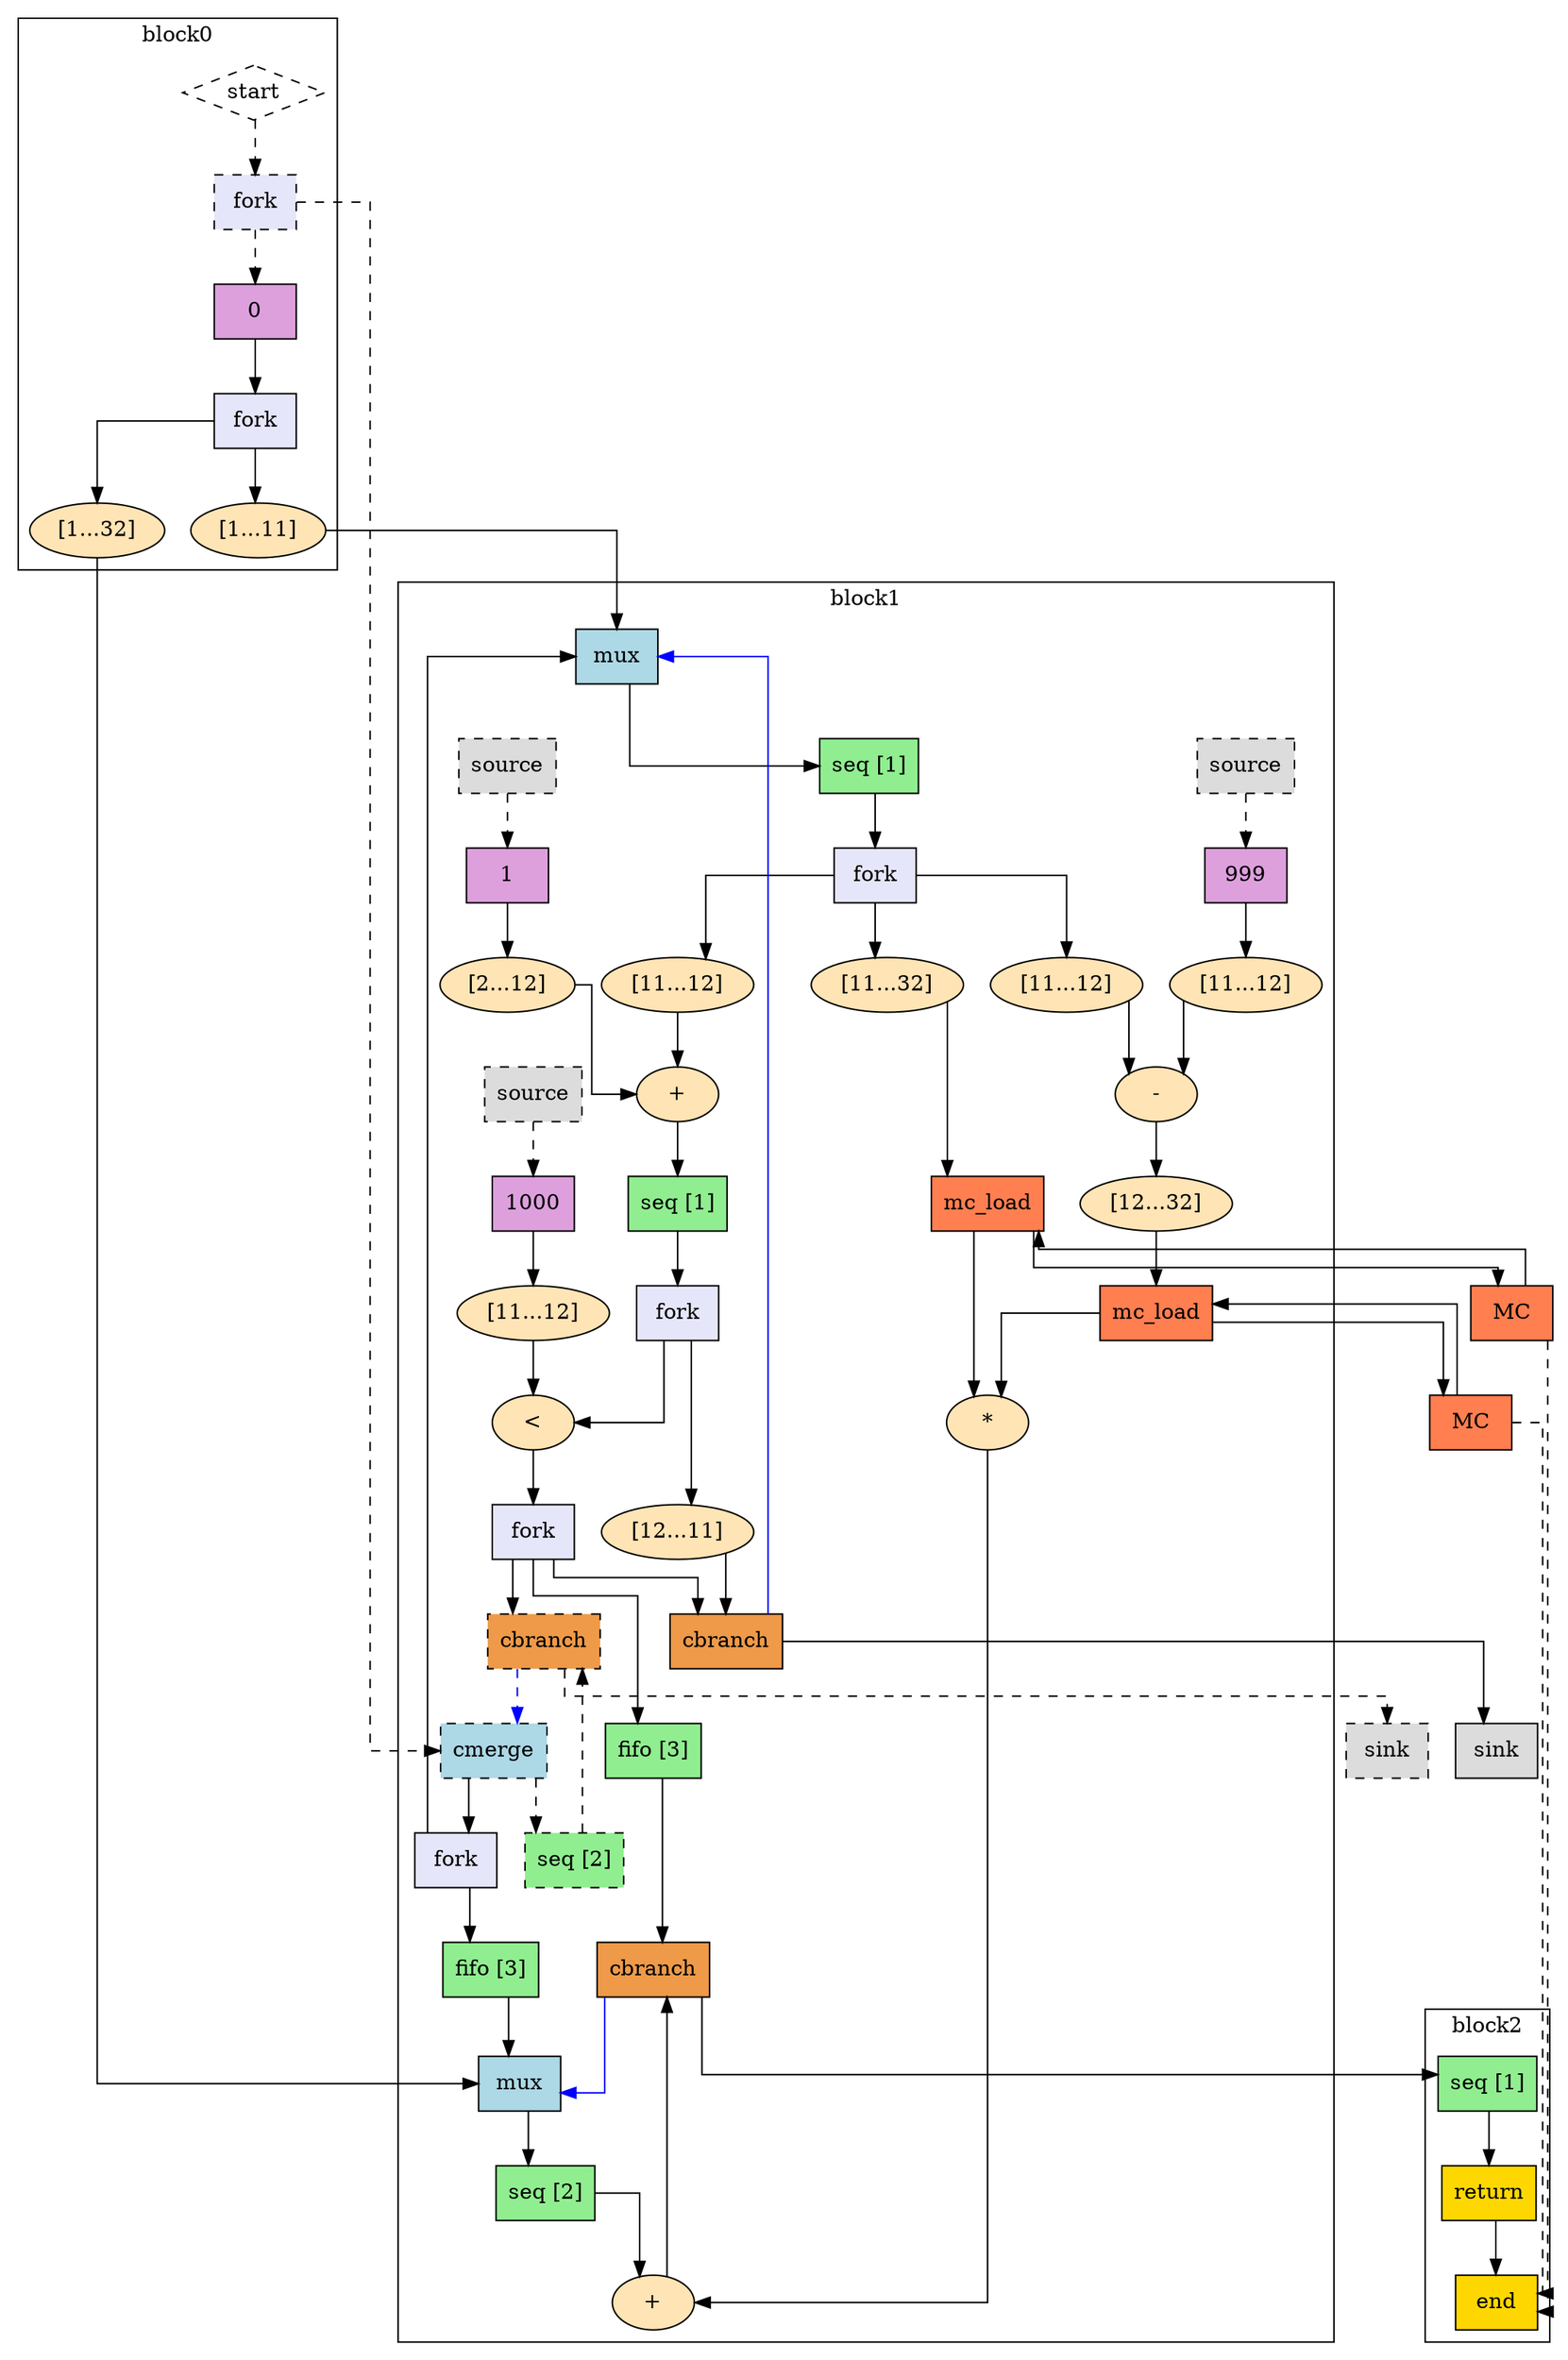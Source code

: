Digraph G {
  splines=ortho;
  compound=true; // Allow edges between clusters
  // Function arguments
  "start" [mlir_op="handshake.arg", shape=diamond, style=dashed, label="start", ]
  // Function operations
  "mem_controller0" [mlir_op="handshake.mem_controller", fillcolor=coral, shape=box, label="MC", style="filled", ]
  "mem_controller1" [mlir_op="handshake.mem_controller", fillcolor=coral, shape=box, label="MC", style="filled", ]
  "fork0" [mlir_op="handshake.fork", fillcolor=lavender, shape=box, label="fork", style="filled, dashed", ]
  "constant1" [mlir_op="handshake.constant", fillcolor=plum, shape=box, label="0", style="filled", ]
  "fork1" [mlir_op="handshake.fork", fillcolor=lavender, shape=box, label="fork", style="filled", ]
  "extsi0" [mlir_op="arith.extsi", fillcolor=moccasin, shape=oval, label="[1...11]", style="filled", ]
  "extsi1" [mlir_op="arith.extsi", fillcolor=moccasin, shape=oval, label="[1...32]", style="filled", ]
  "mux2" [mlir_op="handshake.mux", fillcolor=lightblue, shape=box, label="mux", style="filled", ]
  "buffer3" [mlir_op="handshake.buffer", fillcolor=lightgreen, shape=box, label="seq [1]", style="filled", ]
  "fork2" [mlir_op="handshake.fork", fillcolor=lavender, shape=box, label="fork", style="filled", ]
  "extsi2" [mlir_op="arith.extsi", fillcolor=moccasin, shape=oval, label="[11...12]", style="filled", ]
  "extsi3" [mlir_op="arith.extsi", fillcolor=moccasin, shape=oval, label="[11...12]", style="filled", ]
  "extsi4" [mlir_op="arith.extsi", fillcolor=moccasin, shape=oval, label="[11...32]", style="filled", ]
  "buffer4" [mlir_op="handshake.buffer", fillcolor=lightgreen, shape=box, label="fifo [3]", style="filled", ]
  "mux1" [mlir_op="handshake.mux", fillcolor=lightblue, shape=box, label="mux", style="filled", ]
  "control_merge0" [mlir_op="handshake.control_merge", fillcolor=lightblue, shape=box, label="cmerge", style="filled, dashed", ]
  "fork3" [mlir_op="handshake.fork", fillcolor=lavender, shape=box, label="fork", style="filled", ]
  "source0" [mlir_op="handshake.source", fillcolor=gainsboro, shape=box, label="source", style="filled, dashed", ]
  "constant4" [mlir_op="handshake.constant", fillcolor=plum, shape=box, label="999", style="filled", ]
  "extsi5" [mlir_op="arith.extsi", fillcolor=moccasin, shape=oval, label="[11...12]", style="filled", ]
  "source1" [mlir_op="handshake.source", fillcolor=gainsboro, shape=box, label="source", style="filled, dashed", ]
  "constant6" [mlir_op="handshake.constant", fillcolor=plum, shape=box, label="1000", style="filled", ]
  "extsi8" [mlir_op="arith.extsi", fillcolor=moccasin, shape=oval, label="[11...12]", style="filled", ]
  "source2" [mlir_op="handshake.source", fillcolor=gainsboro, shape=box, label="source", style="filled, dashed", ]
  "constant7" [mlir_op="handshake.constant", fillcolor=plum, shape=box, label="1", style="filled", ]
  "extsi6" [mlir_op="arith.extsi", fillcolor=moccasin, shape=oval, label="[2...12]", style="filled", ]
  "mc_load0" [mlir_op="handshake.mc_load", fillcolor=coral, shape=box, label="mc_load", style="filled", ]
  "subi1" [mlir_op="arith.subi", fillcolor=moccasin, shape=oval, label="-", style="filled", ]
  "extsi7" [mlir_op="arith.extsi", fillcolor=moccasin, shape=oval, label="[12...32]", style="filled", ]
  "mc_load1" [mlir_op="handshake.mc_load", fillcolor=coral, shape=box, label="mc_load", style="filled", ]
  "muli0" [mlir_op="arith.muli", fillcolor=moccasin, shape=oval, label="*", style="filled", ]
  "buffer5" [mlir_op="handshake.buffer", fillcolor=lightgreen, shape=box, label="seq [2]", style="filled", ]
  "addi0" [mlir_op="arith.addi", fillcolor=moccasin, shape=oval, label="+", style="filled", ]
  "addi1" [mlir_op="arith.addi", fillcolor=moccasin, shape=oval, label="+", style="filled", ]
  "buffer6" [mlir_op="handshake.buffer", fillcolor=lightgreen, shape=box, label="seq [1]", style="filled", ]
  "fork4" [mlir_op="handshake.fork", fillcolor=lavender, shape=box, label="fork", style="filled", ]
  "trunci0" [mlir_op="arith.trunci", fillcolor=moccasin, shape=oval, label="[12...11]", style="filled", ]
  "cmpi0" [mlir_op="arith.cmpi<", fillcolor=moccasin, shape=oval, label="<", style="filled", ]
  "fork5" [mlir_op="handshake.fork", fillcolor=lavender, shape=box, label="fork", style="filled", ]
  "cond_br0" [mlir_op="handshake.cond_br", fillcolor=tan2, shape=box, label="cbranch", style="filled", ]
  "sink0" [mlir_op="handshake.sink", fillcolor=gainsboro, shape=box, label="sink", style="filled", ]
  "buffer0" [mlir_op="handshake.buffer", fillcolor=lightgreen, shape=box, label="fifo [3]", style="filled", ]
  "cond_br2" [mlir_op="handshake.cond_br", fillcolor=tan2, shape=box, label="cbranch", style="filled", ]
  "buffer2" [mlir_op="handshake.buffer", fillcolor=lightgreen, shape=box, label="seq [2]", style="filled, dashed", ]
  "cond_br3" [mlir_op="handshake.cond_br", fillcolor=tan2, shape=box, label="cbranch", style="filled, dashed", ]
  "sink1" [mlir_op="handshake.sink", fillcolor=gainsboro, shape=box, label="sink", style="filled, dashed", ]
  "buffer1" [mlir_op="handshake.buffer", fillcolor=lightgreen, shape=box, label="seq [1]", style="filled", ]
  "d_return0" [mlir_op="handshake.d_return", fillcolor=gold, shape=box, label="return", style="filled", ]
  "end0" [mlir_op="handshake.end", fillcolor=gold, shape=box, label="end", style="filled", ]
  // Edges within basic block 0
  subgraph "cluster0" {
    label="block0"
    "fork0" -> "constant1" [style=dashed, ]
    "constant1" -> "fork1" []
    "fork1" -> "extsi0" []
    "fork1" -> "extsi1" []
    "start" -> "fork0" [style=dashed, ]
  }
  // Edges outgoing of basic block 0
  "fork0" -> "control_merge0" [style=dashed, ]
  "extsi0" -> "mux2" []
  "extsi1" -> "mux1" []
  // Edges within basic block 2
  subgraph "cluster2" {
    label="block2"
    "buffer1" -> "d_return0" []
    "d_return0" -> "end0" []
  }
  // Edges within basic block 1
  subgraph "cluster1" {
    label="block1"
    "mux2" -> "buffer3" []
    "buffer3" -> "fork2" []
    "fork2" -> "extsi2" []
    "fork2" -> "extsi3" []
    "fork2" -> "extsi4" []
    "extsi2" -> "addi1" []
    "extsi3" -> "subi1" []
    "extsi4" -> "mc_load0" []
    "buffer4" -> "mux1" []
    "mux1" -> "buffer5" []
    "control_merge0" -> "buffer2" [style=dashed, ]
    "control_merge0" -> "fork3" []
    "fork3" -> "mux2" []
    "fork3" -> "buffer4" []
    "source0" -> "constant4" [style=dashed, ]
    "constant4" -> "extsi5" []
    "extsi5" -> "subi1" []
    "source1" -> "constant6" [style=dashed, ]
    "constant6" -> "extsi8" []
    "extsi8" -> "cmpi0" []
    "source2" -> "constant7" [style=dashed, ]
    "constant7" -> "extsi6" []
    "extsi6" -> "addi1" []
    "mc_load0" -> "muli0" []
    "subi1" -> "extsi7" []
    "extsi7" -> "mc_load1" []
    "mc_load1" -> "muli0" []
    "muli0" -> "addi0" []
    "buffer5" -> "addi0" []
    "addi0" -> "cond_br2" []
    "addi1" -> "buffer6" []
    "buffer6" -> "fork4" []
    "fork4" -> "trunci0" []
    "fork4" -> "cmpi0" []
    "trunci0" -> "cond_br0" []
    "cmpi0" -> "fork5" []
    "fork5" -> "cond_br0" []
    "fork5" -> "buffer0" []
    "fork5" -> "cond_br3" []
    "cond_br0" -> "mux2" [ color="blue"]
    "buffer0" -> "cond_br2" []
    "cond_br2" -> "mux1" [ color="blue"]
    "buffer2" -> "cond_br3" [style=dashed, ]
    "cond_br3" -> "control_merge0" [style=dashed,  color="blue"]
  }
  // Edges outgoing of basic block 1
  "mc_load0" -> "mem_controller0" []
  "mc_load1" -> "mem_controller1" []
  "cond_br0" -> "sink0" []
  "cond_br2" -> "buffer1" []
  "cond_br3" -> "sink1" [style=dashed, ]
  // Edges outside of all basic blocks
  "mem_controller0" -> "mc_load0" []
  "mem_controller0" -> "end0" [style=dashed, ]
  "mem_controller1" -> "mc_load1" []
  "mem_controller1" -> "end0" [style=dashed, ]
}
